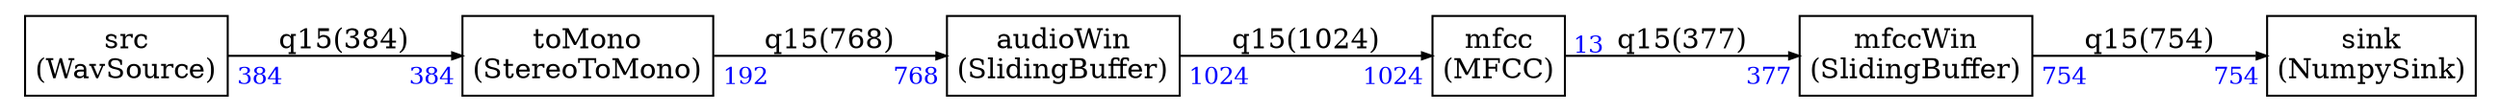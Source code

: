 


digraph structs {
    node [shape=plaintext]
    rankdir=LR
    edge [arrowsize=0.5]
    fontname="times"


audioWin [label=<
<TABLE BORDER="0" CELLBORDER="1" CELLSPACING="0" CELLPADDING="4">
  <TR>
    <TD ALIGN="CENTER" PORT="i">audioWin<BR/>(SlidingBuffer)</TD>
  </TR>
</TABLE>>];

mfcc [label=<
<TABLE BORDER="0" CELLBORDER="1" CELLSPACING="0" CELLPADDING="4">
  <TR>
    <TD ALIGN="CENTER" PORT="i">mfcc<BR/>(MFCC)</TD>
  </TR>
</TABLE>>];

mfccWin [label=<
<TABLE BORDER="0" CELLBORDER="1" CELLSPACING="0" CELLPADDING="4">
  <TR>
    <TD ALIGN="CENTER" PORT="i">mfccWin<BR/>(SlidingBuffer)</TD>
  </TR>
</TABLE>>];

sink [label=<
<TABLE BORDER="0" CELLBORDER="1" CELLSPACING="0" CELLPADDING="4">
  <TR>
    <TD ALIGN="CENTER" PORT="i">sink<BR/>(NumpySink)</TD>
  </TR>
</TABLE>>];

src [label=<
<TABLE BORDER="0" CELLBORDER="1" CELLSPACING="0" CELLPADDING="4">
  <TR>
    <TD ALIGN="CENTER" PORT="i">src<BR/>(WavSource)</TD>
  </TR>
</TABLE>>];

toMono [label=<
<TABLE BORDER="0" CELLBORDER="1" CELLSPACING="0" CELLPADDING="4">
  <TR>
    <TD ALIGN="CENTER" PORT="i">toMono<BR/>(StereoToMono)</TD>
  </TR>
</TABLE>>];



src:i -> toMono:i [headlabel=<
<TABLE BORDER="0" CELLPADDING="2"><TR><TD><FONT COLOR="blue" POINT-SIZE="12.0" >384</FONT>
</TD></TR></TABLE>>,taillabel=<
<TABLE BORDER="0" CELLPADDING="2"><TR><TD><FONT COLOR="blue" POINT-SIZE="12.0" >384</FONT>
</TD></TR></TABLE>>,label="q15(384)"]

toMono:i -> audioWin:i [headlabel=<
<TABLE BORDER="0" CELLPADDING="2"><TR><TD><FONT COLOR="blue" POINT-SIZE="12.0" >768</FONT>
</TD></TR></TABLE>>,taillabel=<
<TABLE BORDER="0" CELLPADDING="2"><TR><TD><FONT COLOR="blue" POINT-SIZE="12.0" >192</FONT>
</TD></TR></TABLE>>,label="q15(768)"]

audioWin:i -> mfcc:i [headlabel=<
<TABLE BORDER="0" CELLPADDING="2"><TR><TD><FONT COLOR="blue" POINT-SIZE="12.0" >1024</FONT>
</TD></TR></TABLE>>,taillabel=<
<TABLE BORDER="0" CELLPADDING="2"><TR><TD><FONT COLOR="blue" POINT-SIZE="12.0" >1024</FONT>
</TD></TR></TABLE>>,label="q15(1024)"]

mfcc:i -> mfccWin:i [headlabel=<
<TABLE BORDER="0" CELLPADDING="2"><TR><TD><FONT COLOR="blue" POINT-SIZE="12.0" >377</FONT>
</TD></TR></TABLE>>,taillabel=<
<TABLE BORDER="0" CELLPADDING="2"><TR><TD><FONT COLOR="blue" POINT-SIZE="12.0" >13</FONT>
</TD></TR></TABLE>>,label="q15(377)"]

mfccWin:i -> sink:i [headlabel=<
<TABLE BORDER="0" CELLPADDING="2"><TR><TD><FONT COLOR="blue" POINT-SIZE="12.0" >754</FONT>
</TD></TR></TABLE>>,taillabel=<
<TABLE BORDER="0" CELLPADDING="2"><TR><TD><FONT COLOR="blue" POINT-SIZE="12.0" >754</FONT>
</TD></TR></TABLE>>,label="q15(754)"]


}
